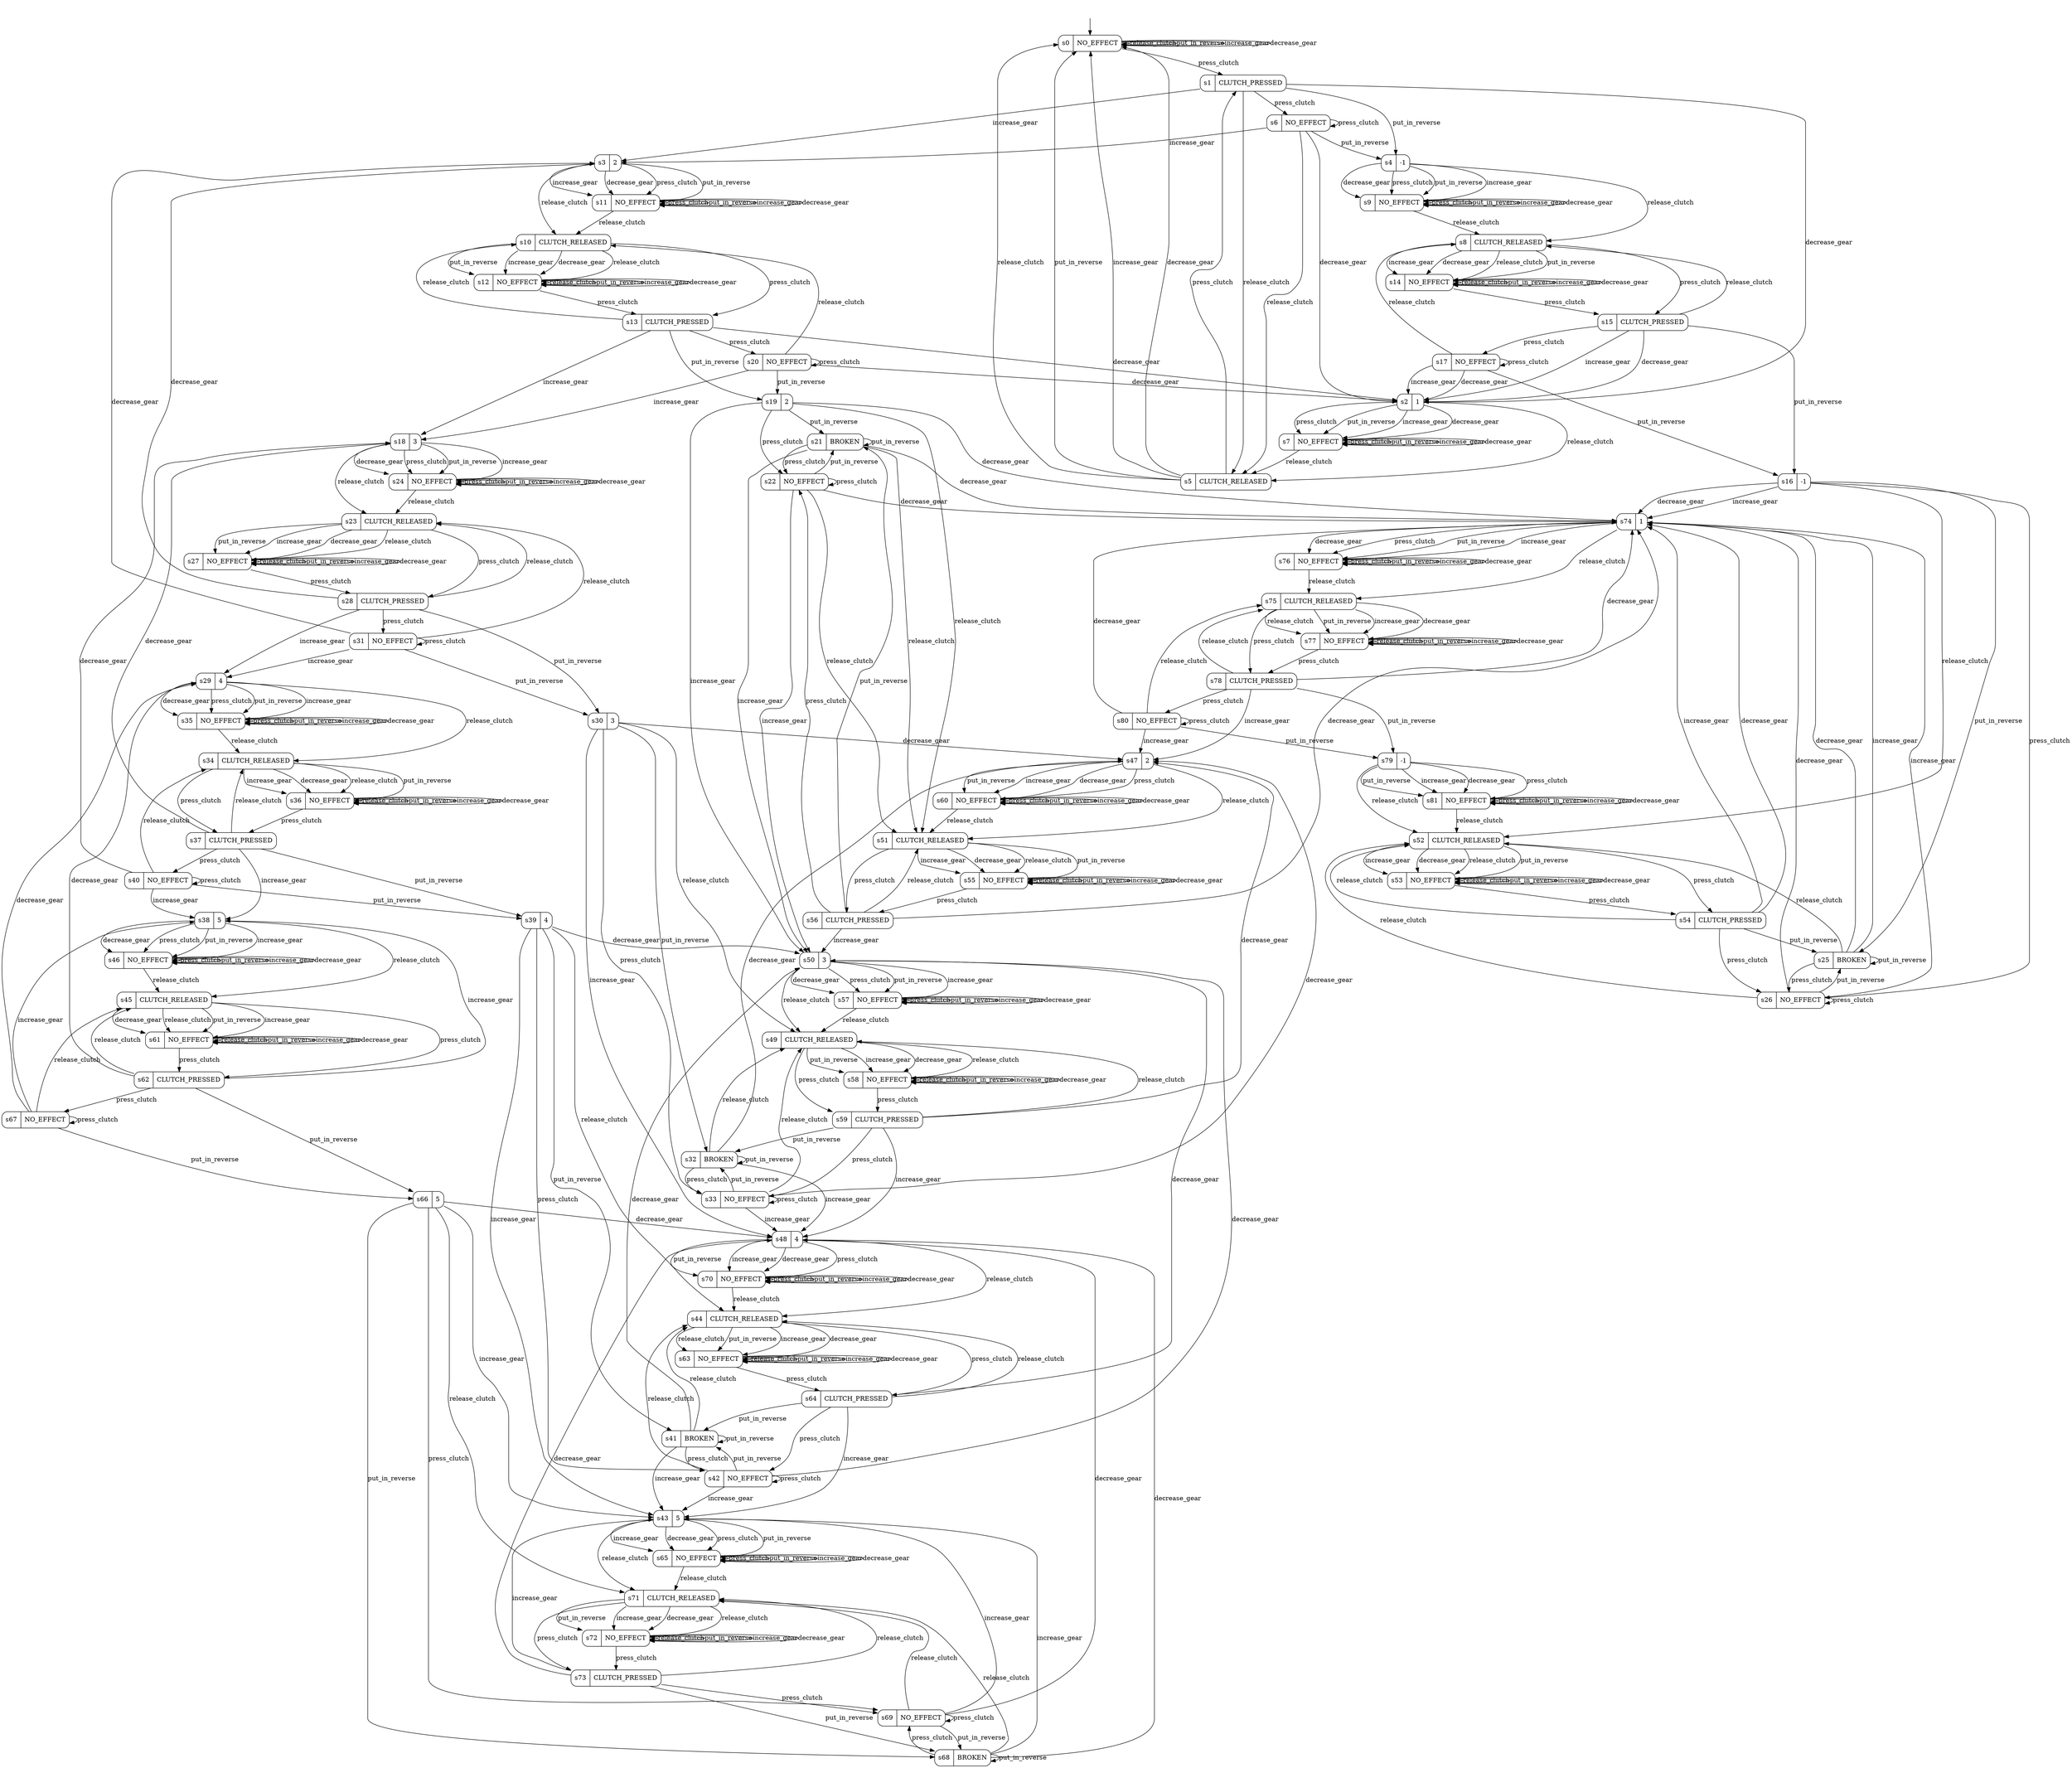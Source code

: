 digraph "Models/gearBox" {
s0 [label="s0|NO_EFFECT", shape=record, style=rounded];
s1 [label="s1|CLUTCH_PRESSED", shape=record, style=rounded];
s2 [label="s2|1", shape=record, style=rounded];
s3 [label="s3|2", shape=record, style=rounded];
s4 [label="s4|-1", shape=record, style=rounded];
s5 [label="s5|CLUTCH_RELEASED", shape=record, style=rounded];
s6 [label="s6|NO_EFFECT", shape=record, style=rounded];
s7 [label="s7|NO_EFFECT", shape=record, style=rounded];
s8 [label="s8|CLUTCH_RELEASED", shape=record, style=rounded];
s9 [label="s9|NO_EFFECT", shape=record, style=rounded];
s10 [label="s10|CLUTCH_RELEASED", shape=record, style=rounded];
s11 [label="s11|NO_EFFECT", shape=record, style=rounded];
s12 [label="s12|NO_EFFECT", shape=record, style=rounded];
s13 [label="s13|CLUTCH_PRESSED", shape=record, style=rounded];
s14 [label="s14|NO_EFFECT", shape=record, style=rounded];
s15 [label="s15|CLUTCH_PRESSED", shape=record, style=rounded];
s16 [label="s16|-1", shape=record, style=rounded];
s17 [label="s17|NO_EFFECT", shape=record, style=rounded];
s18 [label="s18|3", shape=record, style=rounded];
s19 [label="s19|2", shape=record, style=rounded];
s20 [label="s20|NO_EFFECT", shape=record, style=rounded];
s21 [label="s21|BROKEN", shape=record, style=rounded];
s22 [label="s22|NO_EFFECT", shape=record, style=rounded];
s23 [label="s23|CLUTCH_RELEASED", shape=record, style=rounded];
s24 [label="s24|NO_EFFECT", shape=record, style=rounded];
s25 [label="s25|BROKEN", shape=record, style=rounded];
s26 [label="s26|NO_EFFECT", shape=record, style=rounded];
s27 [label="s27|NO_EFFECT", shape=record, style=rounded];
s28 [label="s28|CLUTCH_PRESSED", shape=record, style=rounded];
s29 [label="s29|4", shape=record, style=rounded];
s30 [label="s30|3", shape=record, style=rounded];
s31 [label="s31|NO_EFFECT", shape=record, style=rounded];
s32 [label="s32|BROKEN", shape=record, style=rounded];
s33 [label="s33|NO_EFFECT", shape=record, style=rounded];
s34 [label="s34|CLUTCH_RELEASED", shape=record, style=rounded];
s35 [label="s35|NO_EFFECT", shape=record, style=rounded];
s36 [label="s36|NO_EFFECT", shape=record, style=rounded];
s37 [label="s37|CLUTCH_PRESSED", shape=record, style=rounded];
s38 [label="s38|5", shape=record, style=rounded];
s39 [label="s39|4", shape=record, style=rounded];
s40 [label="s40|NO_EFFECT", shape=record, style=rounded];
s41 [label="s41|BROKEN", shape=record, style=rounded];
s42 [label="s42|NO_EFFECT", shape=record, style=rounded];
s43 [label="s43|5", shape=record, style=rounded];
s44 [label="s44|CLUTCH_RELEASED", shape=record, style=rounded];
s45 [label="s45|CLUTCH_RELEASED", shape=record, style=rounded];
s46 [label="s46|NO_EFFECT", shape=record, style=rounded];
s47 [label="s47|2", shape=record, style=rounded];
s48 [label="s48|4", shape=record, style=rounded];
s49 [label="s49|CLUTCH_RELEASED", shape=record, style=rounded];
s50 [label="s50|3", shape=record, style=rounded];
s51 [label="s51|CLUTCH_RELEASED", shape=record, style=rounded];
s52 [label="s52|CLUTCH_RELEASED", shape=record, style=rounded];
s53 [label="s53|NO_EFFECT", shape=record, style=rounded];
s54 [label="s54|CLUTCH_PRESSED", shape=record, style=rounded];
s55 [label="s55|NO_EFFECT", shape=record, style=rounded];
s56 [label="s56|CLUTCH_PRESSED", shape=record, style=rounded];
s57 [label="s57|NO_EFFECT", shape=record, style=rounded];
s58 [label="s58|NO_EFFECT", shape=record, style=rounded];
s59 [label="s59|CLUTCH_PRESSED", shape=record, style=rounded];
s60 [label="s60|NO_EFFECT", shape=record, style=rounded];
s61 [label="s61|NO_EFFECT", shape=record, style=rounded];
s62 [label="s62|CLUTCH_PRESSED", shape=record, style=rounded];
s63 [label="s63|NO_EFFECT", shape=record, style=rounded];
s64 [label="s64|CLUTCH_PRESSED", shape=record, style=rounded];
s65 [label="s65|NO_EFFECT", shape=record, style=rounded];
s66 [label="s66|5", shape=record, style=rounded];
s67 [label="s67|NO_EFFECT", shape=record, style=rounded];
s68 [label="s68|BROKEN", shape=record, style=rounded];
s69 [label="s69|NO_EFFECT", shape=record, style=rounded];
s70 [label="s70|NO_EFFECT", shape=record, style=rounded];
s71 [label="s71|CLUTCH_RELEASED", shape=record, style=rounded];
s72 [label="s72|NO_EFFECT", shape=record, style=rounded];
s73 [label="s73|CLUTCH_PRESSED", shape=record, style=rounded];
s74 [label="s74|1", shape=record, style=rounded];
s75 [label="s75|CLUTCH_RELEASED", shape=record, style=rounded];
s76 [label="s76|NO_EFFECT", shape=record, style=rounded];
s77 [label="s77|NO_EFFECT", shape=record, style=rounded];
s78 [label="s78|CLUTCH_PRESSED", shape=record, style=rounded];
s79 [label="s79|-1", shape=record, style=rounded];
s80 [label="s80|NO_EFFECT", shape=record, style=rounded];
s81 [label="s81|NO_EFFECT", shape=record, style=rounded];
s0 -> s1  [label=press_clutch];
s0 -> s0  [label=release_clutch];
s0 -> s0  [label=put_in_reverse];
s0 -> s0  [label=increase_gear];
s0 -> s0  [label=decrease_gear];
s1 -> s6  [label=press_clutch];
s1 -> s5  [label=release_clutch];
s1 -> s4  [label=put_in_reverse];
s1 -> s3  [label=increase_gear];
s1 -> s2  [label=decrease_gear];
s2 -> s7  [label=press_clutch];
s2 -> s5  [label=release_clutch];
s2 -> s7  [label=put_in_reverse];
s2 -> s7  [label=increase_gear];
s2 -> s7  [label=decrease_gear];
s3 -> s11  [label=press_clutch];
s3 -> s10  [label=release_clutch];
s3 -> s11  [label=put_in_reverse];
s3 -> s11  [label=increase_gear];
s3 -> s11  [label=decrease_gear];
s4 -> s9  [label=press_clutch];
s4 -> s8  [label=release_clutch];
s4 -> s9  [label=put_in_reverse];
s4 -> s9  [label=increase_gear];
s4 -> s9  [label=decrease_gear];
s5 -> s1  [label=press_clutch];
s5 -> s0  [label=release_clutch];
s5 -> s0  [label=put_in_reverse];
s5 -> s0  [label=increase_gear];
s5 -> s0  [label=decrease_gear];
s6 -> s6  [label=press_clutch];
s6 -> s5  [label=release_clutch];
s6 -> s4  [label=put_in_reverse];
s6 -> s3  [label=increase_gear];
s6 -> s2  [label=decrease_gear];
s7 -> s7  [label=press_clutch];
s7 -> s5  [label=release_clutch];
s7 -> s7  [label=put_in_reverse];
s7 -> s7  [label=increase_gear];
s7 -> s7  [label=decrease_gear];
s8 -> s15  [label=press_clutch];
s8 -> s14  [label=release_clutch];
s8 -> s14  [label=put_in_reverse];
s8 -> s14  [label=increase_gear];
s8 -> s14  [label=decrease_gear];
s9 -> s9  [label=press_clutch];
s9 -> s8  [label=release_clutch];
s9 -> s9  [label=put_in_reverse];
s9 -> s9  [label=increase_gear];
s9 -> s9  [label=decrease_gear];
s10 -> s13  [label=press_clutch];
s10 -> s12  [label=release_clutch];
s10 -> s12  [label=put_in_reverse];
s10 -> s12  [label=increase_gear];
s10 -> s12  [label=decrease_gear];
s11 -> s11  [label=press_clutch];
s11 -> s10  [label=release_clutch];
s11 -> s11  [label=put_in_reverse];
s11 -> s11  [label=increase_gear];
s11 -> s11  [label=decrease_gear];
s12 -> s13  [label=press_clutch];
s12 -> s12  [label=release_clutch];
s12 -> s12  [label=put_in_reverse];
s12 -> s12  [label=increase_gear];
s12 -> s12  [label=decrease_gear];
s13 -> s20  [label=press_clutch];
s13 -> s10  [label=release_clutch];
s13 -> s19  [label=put_in_reverse];
s13 -> s18  [label=increase_gear];
s13 -> s2  [label=decrease_gear];
s14 -> s15  [label=press_clutch];
s14 -> s14  [label=release_clutch];
s14 -> s14  [label=put_in_reverse];
s14 -> s14  [label=increase_gear];
s14 -> s14  [label=decrease_gear];
s15 -> s17  [label=press_clutch];
s15 -> s8  [label=release_clutch];
s15 -> s16  [label=put_in_reverse];
s15 -> s2  [label=increase_gear];
s15 -> s2  [label=decrease_gear];
s16 -> s26  [label=press_clutch];
s16 -> s52  [label=release_clutch];
s16 -> s25  [label=put_in_reverse];
s16 -> s74  [label=increase_gear];
s16 -> s74  [label=decrease_gear];
s17 -> s17  [label=press_clutch];
s17 -> s8  [label=release_clutch];
s17 -> s16  [label=put_in_reverse];
s17 -> s2  [label=increase_gear];
s17 -> s2  [label=decrease_gear];
s18 -> s24  [label=press_clutch];
s18 -> s23  [label=release_clutch];
s18 -> s24  [label=put_in_reverse];
s18 -> s24  [label=increase_gear];
s18 -> s24  [label=decrease_gear];
s19 -> s22  [label=press_clutch];
s19 -> s51  [label=release_clutch];
s19 -> s21  [label=put_in_reverse];
s19 -> s50  [label=increase_gear];
s19 -> s74  [label=decrease_gear];
s20 -> s20  [label=press_clutch];
s20 -> s10  [label=release_clutch];
s20 -> s19  [label=put_in_reverse];
s20 -> s18  [label=increase_gear];
s20 -> s2  [label=decrease_gear];
s21 -> s22  [label=press_clutch];
s21 -> s51  [label=release_clutch];
s21 -> s21  [label=put_in_reverse];
s21 -> s50  [label=increase_gear];
s21 -> s74  [label=decrease_gear];
s22 -> s22  [label=press_clutch];
s22 -> s51  [label=release_clutch];
s22 -> s21  [label=put_in_reverse];
s22 -> s50  [label=increase_gear];
s22 -> s74  [label=decrease_gear];
s23 -> s28  [label=press_clutch];
s23 -> s27  [label=release_clutch];
s23 -> s27  [label=put_in_reverse];
s23 -> s27  [label=increase_gear];
s23 -> s27  [label=decrease_gear];
s24 -> s24  [label=press_clutch];
s24 -> s23  [label=release_clutch];
s24 -> s24  [label=put_in_reverse];
s24 -> s24  [label=increase_gear];
s24 -> s24  [label=decrease_gear];
s25 -> s26  [label=press_clutch];
s25 -> s52  [label=release_clutch];
s25 -> s25  [label=put_in_reverse];
s25 -> s74  [label=increase_gear];
s25 -> s74  [label=decrease_gear];
s26 -> s26  [label=press_clutch];
s26 -> s52  [label=release_clutch];
s26 -> s25  [label=put_in_reverse];
s26 -> s74  [label=increase_gear];
s26 -> s74  [label=decrease_gear];
s27 -> s28  [label=press_clutch];
s27 -> s27  [label=release_clutch];
s27 -> s27  [label=put_in_reverse];
s27 -> s27  [label=increase_gear];
s27 -> s27  [label=decrease_gear];
s28 -> s31  [label=press_clutch];
s28 -> s23  [label=release_clutch];
s28 -> s30  [label=put_in_reverse];
s28 -> s29  [label=increase_gear];
s28 -> s3  [label=decrease_gear];
s29 -> s35  [label=press_clutch];
s29 -> s34  [label=release_clutch];
s29 -> s35  [label=put_in_reverse];
s29 -> s35  [label=increase_gear];
s29 -> s35  [label=decrease_gear];
s30 -> s33  [label=press_clutch];
s30 -> s49  [label=release_clutch];
s30 -> s32  [label=put_in_reverse];
s30 -> s48  [label=increase_gear];
s30 -> s47  [label=decrease_gear];
s31 -> s31  [label=press_clutch];
s31 -> s23  [label=release_clutch];
s31 -> s30  [label=put_in_reverse];
s31 -> s29  [label=increase_gear];
s31 -> s3  [label=decrease_gear];
s32 -> s33  [label=press_clutch];
s32 -> s49  [label=release_clutch];
s32 -> s32  [label=put_in_reverse];
s32 -> s48  [label=increase_gear];
s32 -> s47  [label=decrease_gear];
s33 -> s33  [label=press_clutch];
s33 -> s49  [label=release_clutch];
s33 -> s32  [label=put_in_reverse];
s33 -> s48  [label=increase_gear];
s33 -> s47  [label=decrease_gear];
s34 -> s37  [label=press_clutch];
s34 -> s36  [label=release_clutch];
s34 -> s36  [label=put_in_reverse];
s34 -> s36  [label=increase_gear];
s34 -> s36  [label=decrease_gear];
s35 -> s35  [label=press_clutch];
s35 -> s34  [label=release_clutch];
s35 -> s35  [label=put_in_reverse];
s35 -> s35  [label=increase_gear];
s35 -> s35  [label=decrease_gear];
s36 -> s37  [label=press_clutch];
s36 -> s36  [label=release_clutch];
s36 -> s36  [label=put_in_reverse];
s36 -> s36  [label=increase_gear];
s36 -> s36  [label=decrease_gear];
s37 -> s40  [label=press_clutch];
s37 -> s34  [label=release_clutch];
s37 -> s39  [label=put_in_reverse];
s37 -> s38  [label=increase_gear];
s37 -> s18  [label=decrease_gear];
s38 -> s46  [label=press_clutch];
s38 -> s45  [label=release_clutch];
s38 -> s46  [label=put_in_reverse];
s38 -> s46  [label=increase_gear];
s38 -> s46  [label=decrease_gear];
s39 -> s42  [label=press_clutch];
s39 -> s44  [label=release_clutch];
s39 -> s41  [label=put_in_reverse];
s39 -> s43  [label=increase_gear];
s39 -> s50  [label=decrease_gear];
s40 -> s40  [label=press_clutch];
s40 -> s34  [label=release_clutch];
s40 -> s39  [label=put_in_reverse];
s40 -> s38  [label=increase_gear];
s40 -> s18  [label=decrease_gear];
s41 -> s42  [label=press_clutch];
s41 -> s44  [label=release_clutch];
s41 -> s41  [label=put_in_reverse];
s41 -> s43  [label=increase_gear];
s41 -> s50  [label=decrease_gear];
s42 -> s42  [label=press_clutch];
s42 -> s44  [label=release_clutch];
s42 -> s41  [label=put_in_reverse];
s42 -> s43  [label=increase_gear];
s42 -> s50  [label=decrease_gear];
s43 -> s65  [label=press_clutch];
s43 -> s71  [label=release_clutch];
s43 -> s65  [label=put_in_reverse];
s43 -> s65  [label=increase_gear];
s43 -> s65  [label=decrease_gear];
s44 -> s64  [label=press_clutch];
s44 -> s63  [label=release_clutch];
s44 -> s63  [label=put_in_reverse];
s44 -> s63  [label=increase_gear];
s44 -> s63  [label=decrease_gear];
s45 -> s62  [label=press_clutch];
s45 -> s61  [label=release_clutch];
s45 -> s61  [label=put_in_reverse];
s45 -> s61  [label=increase_gear];
s45 -> s61  [label=decrease_gear];
s46 -> s46  [label=press_clutch];
s46 -> s45  [label=release_clutch];
s46 -> s46  [label=put_in_reverse];
s46 -> s46  [label=increase_gear];
s46 -> s46  [label=decrease_gear];
s47 -> s60  [label=press_clutch];
s47 -> s51  [label=release_clutch];
s47 -> s60  [label=put_in_reverse];
s47 -> s60  [label=increase_gear];
s47 -> s60  [label=decrease_gear];
s48 -> s70  [label=press_clutch];
s48 -> s44  [label=release_clutch];
s48 -> s70  [label=put_in_reverse];
s48 -> s70  [label=increase_gear];
s48 -> s70  [label=decrease_gear];
s49 -> s59  [label=press_clutch];
s49 -> s58  [label=release_clutch];
s49 -> s58  [label=put_in_reverse];
s49 -> s58  [label=increase_gear];
s49 -> s58  [label=decrease_gear];
s50 -> s57  [label=press_clutch];
s50 -> s49  [label=release_clutch];
s50 -> s57  [label=put_in_reverse];
s50 -> s57  [label=increase_gear];
s50 -> s57  [label=decrease_gear];
s51 -> s56  [label=press_clutch];
s51 -> s55  [label=release_clutch];
s51 -> s55  [label=put_in_reverse];
s51 -> s55  [label=increase_gear];
s51 -> s55  [label=decrease_gear];
s52 -> s54  [label=press_clutch];
s52 -> s53  [label=release_clutch];
s52 -> s53  [label=put_in_reverse];
s52 -> s53  [label=increase_gear];
s52 -> s53  [label=decrease_gear];
s53 -> s54  [label=press_clutch];
s53 -> s53  [label=release_clutch];
s53 -> s53  [label=put_in_reverse];
s53 -> s53  [label=increase_gear];
s53 -> s53  [label=decrease_gear];
s54 -> s26  [label=press_clutch];
s54 -> s52  [label=release_clutch];
s54 -> s25  [label=put_in_reverse];
s54 -> s74  [label=increase_gear];
s54 -> s74  [label=decrease_gear];
s55 -> s56  [label=press_clutch];
s55 -> s55  [label=release_clutch];
s55 -> s55  [label=put_in_reverse];
s55 -> s55  [label=increase_gear];
s55 -> s55  [label=decrease_gear];
s56 -> s22  [label=press_clutch];
s56 -> s51  [label=release_clutch];
s56 -> s21  [label=put_in_reverse];
s56 -> s50  [label=increase_gear];
s56 -> s74  [label=decrease_gear];
s57 -> s57  [label=press_clutch];
s57 -> s49  [label=release_clutch];
s57 -> s57  [label=put_in_reverse];
s57 -> s57  [label=increase_gear];
s57 -> s57  [label=decrease_gear];
s58 -> s59  [label=press_clutch];
s58 -> s58  [label=release_clutch];
s58 -> s58  [label=put_in_reverse];
s58 -> s58  [label=increase_gear];
s58 -> s58  [label=decrease_gear];
s59 -> s33  [label=press_clutch];
s59 -> s49  [label=release_clutch];
s59 -> s32  [label=put_in_reverse];
s59 -> s48  [label=increase_gear];
s59 -> s47  [label=decrease_gear];
s60 -> s60  [label=press_clutch];
s60 -> s51  [label=release_clutch];
s60 -> s60  [label=put_in_reverse];
s60 -> s60  [label=increase_gear];
s60 -> s60  [label=decrease_gear];
s61 -> s62  [label=press_clutch];
s61 -> s61  [label=release_clutch];
s61 -> s61  [label=put_in_reverse];
s61 -> s61  [label=increase_gear];
s61 -> s61  [label=decrease_gear];
s62 -> s67  [label=press_clutch];
s62 -> s45  [label=release_clutch];
s62 -> s66  [label=put_in_reverse];
s62 -> s38  [label=increase_gear];
s62 -> s29  [label=decrease_gear];
s63 -> s64  [label=press_clutch];
s63 -> s63  [label=release_clutch];
s63 -> s63  [label=put_in_reverse];
s63 -> s63  [label=increase_gear];
s63 -> s63  [label=decrease_gear];
s64 -> s42  [label=press_clutch];
s64 -> s44  [label=release_clutch];
s64 -> s41  [label=put_in_reverse];
s64 -> s43  [label=increase_gear];
s64 -> s50  [label=decrease_gear];
s65 -> s65  [label=press_clutch];
s65 -> s71  [label=release_clutch];
s65 -> s65  [label=put_in_reverse];
s65 -> s65  [label=increase_gear];
s65 -> s65  [label=decrease_gear];
s66 -> s69  [label=press_clutch];
s66 -> s71  [label=release_clutch];
s66 -> s68  [label=put_in_reverse];
s66 -> s43  [label=increase_gear];
s66 -> s48  [label=decrease_gear];
s67 -> s67  [label=press_clutch];
s67 -> s45  [label=release_clutch];
s67 -> s66  [label=put_in_reverse];
s67 -> s38  [label=increase_gear];
s67 -> s29  [label=decrease_gear];
s68 -> s69  [label=press_clutch];
s68 -> s71  [label=release_clutch];
s68 -> s68  [label=put_in_reverse];
s68 -> s43  [label=increase_gear];
s68 -> s48  [label=decrease_gear];
s69 -> s69  [label=press_clutch];
s69 -> s71  [label=release_clutch];
s69 -> s68  [label=put_in_reverse];
s69 -> s43  [label=increase_gear];
s69 -> s48  [label=decrease_gear];
s70 -> s70  [label=press_clutch];
s70 -> s44  [label=release_clutch];
s70 -> s70  [label=put_in_reverse];
s70 -> s70  [label=increase_gear];
s70 -> s70  [label=decrease_gear];
s71 -> s73  [label=press_clutch];
s71 -> s72  [label=release_clutch];
s71 -> s72  [label=put_in_reverse];
s71 -> s72  [label=increase_gear];
s71 -> s72  [label=decrease_gear];
s72 -> s73  [label=press_clutch];
s72 -> s72  [label=release_clutch];
s72 -> s72  [label=put_in_reverse];
s72 -> s72  [label=increase_gear];
s72 -> s72  [label=decrease_gear];
s73 -> s69  [label=press_clutch];
s73 -> s71  [label=release_clutch];
s73 -> s68  [label=put_in_reverse];
s73 -> s43  [label=increase_gear];
s73 -> s48  [label=decrease_gear];
s74 -> s76  [label=press_clutch];
s74 -> s75  [label=release_clutch];
s74 -> s76  [label=put_in_reverse];
s74 -> s76  [label=increase_gear];
s74 -> s76  [label=decrease_gear];
s75 -> s78  [label=press_clutch];
s75 -> s77  [label=release_clutch];
s75 -> s77  [label=put_in_reverse];
s75 -> s77  [label=increase_gear];
s75 -> s77  [label=decrease_gear];
s76 -> s76  [label=press_clutch];
s76 -> s75  [label=release_clutch];
s76 -> s76  [label=put_in_reverse];
s76 -> s76  [label=increase_gear];
s76 -> s76  [label=decrease_gear];
s77 -> s78  [label=press_clutch];
s77 -> s77  [label=release_clutch];
s77 -> s77  [label=put_in_reverse];
s77 -> s77  [label=increase_gear];
s77 -> s77  [label=decrease_gear];
s78 -> s80  [label=press_clutch];
s78 -> s75  [label=release_clutch];
s78 -> s79  [label=put_in_reverse];
s78 -> s47  [label=increase_gear];
s78 -> s74  [label=decrease_gear];
s79 -> s81  [label=press_clutch];
s79 -> s52  [label=release_clutch];
s79 -> s81  [label=put_in_reverse];
s79 -> s81  [label=increase_gear];
s79 -> s81  [label=decrease_gear];
s80 -> s80  [label=press_clutch];
s80 -> s75  [label=release_clutch];
s80 -> s79  [label=put_in_reverse];
s80 -> s47  [label=increase_gear];
s80 -> s74  [label=decrease_gear];
s81 -> s81  [label=press_clutch];
s81 -> s52  [label=release_clutch];
s81 -> s81  [label=put_in_reverse];
s81 -> s81  [label=increase_gear];
s81 -> s81  [label=decrease_gear];
__start0 [label="", shape=none];
__start0 -> s0  [label=""];
}
